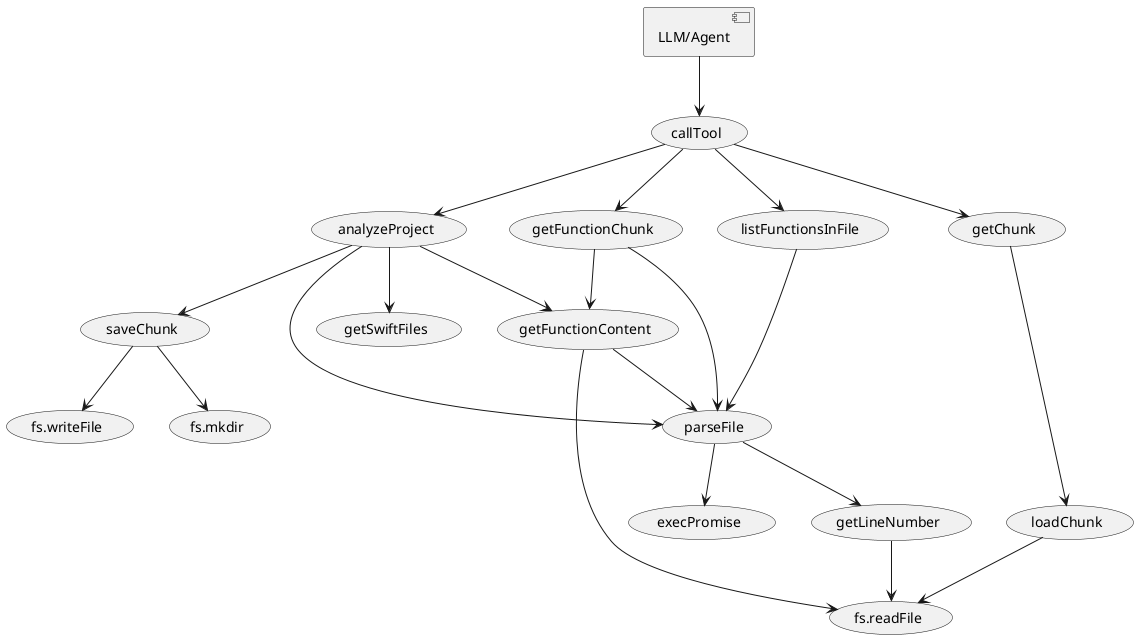 @startuml

[LLM/Agent] --> (callTool)

(callTool) --> (analyzeProject)
(callTool) --> (getChunk)
(callTool) --> (listFunctionsInFile)
(callTool) --> (getFunctionChunk)

(analyzeProject) --> (getSwiftFiles)
(analyzeProject) --> (parseFile)
(analyzeProject) --> (getFunctionContent)
(analyzeProject) --> (saveChunk)

(getChunk) --> (loadChunk)

(listFunctionsInFile) --> (parseFile)

(getFunctionChunk) --> (parseFile)
(getFunctionChunk) --> (getFunctionContent)

(parseFile) --> (execPromise)
(parseFile) --> (getLineNumber)

(getLineNumber) --> (fs.readFile)

(getFunctionContent) --> (fs.readFile)
(getFunctionContent) --> (parseFile)

(saveChunk) --> (fs.mkdir)
(saveChunk) --> (fs.writeFile)

(loadChunk) --> (fs.readFile)

@enduml
